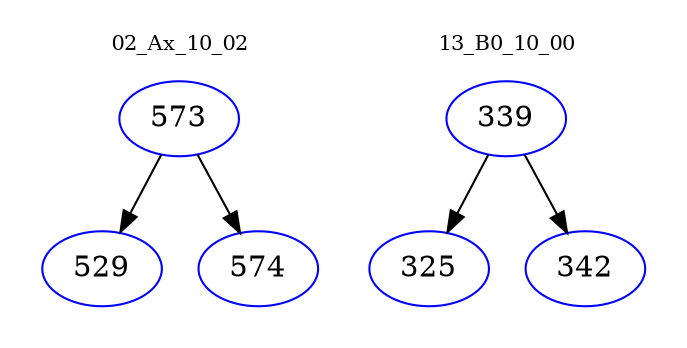 digraph{
subgraph cluster_0 {
color = white
label = "02_Ax_10_02";
fontsize=10;
T0_573 [label="573", color="blue"]
T0_573 -> T0_529 [color="black"]
T0_529 [label="529", color="blue"]
T0_573 -> T0_574 [color="black"]
T0_574 [label="574", color="blue"]
}
subgraph cluster_1 {
color = white
label = "13_B0_10_00";
fontsize=10;
T1_339 [label="339", color="blue"]
T1_339 -> T1_325 [color="black"]
T1_325 [label="325", color="blue"]
T1_339 -> T1_342 [color="black"]
T1_342 [label="342", color="blue"]
}
}
